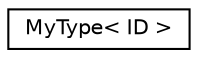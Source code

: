digraph "Graphical Class Hierarchy"
{
  edge [fontname="Helvetica",fontsize="10",labelfontname="Helvetica",labelfontsize="10"];
  node [fontname="Helvetica",fontsize="10",shape=record];
  rankdir="LR";
  Node0 [label="MyType\< ID \>",height=0.2,width=0.4,color="black", fillcolor="white", style="filled",URL="$struct_my_type.html"];
}
